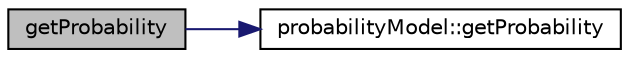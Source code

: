 digraph "getProbability"
{
  edge [fontname="Helvetica",fontsize="10",labelfontname="Helvetica",labelfontsize="10"];
  node [fontname="Helvetica",fontsize="10",shape=record];
  rankdir="LR";
  Node1 [label="getProbability",height=0.2,width=0.4,color="black", fillcolor="grey75", style="filled", fontcolor="black"];
  Node1 -> Node2 [color="midnightblue",fontsize="10",style="solid",fontname="Helvetica"];
  Node2 [label="probabilityModel::getProbability",height=0.2,width=0.4,color="black", fillcolor="white", style="filled",URL="$classprobability_model.html#a53c1a2ed2199a9d6b029bb664ba9e899"];
}
